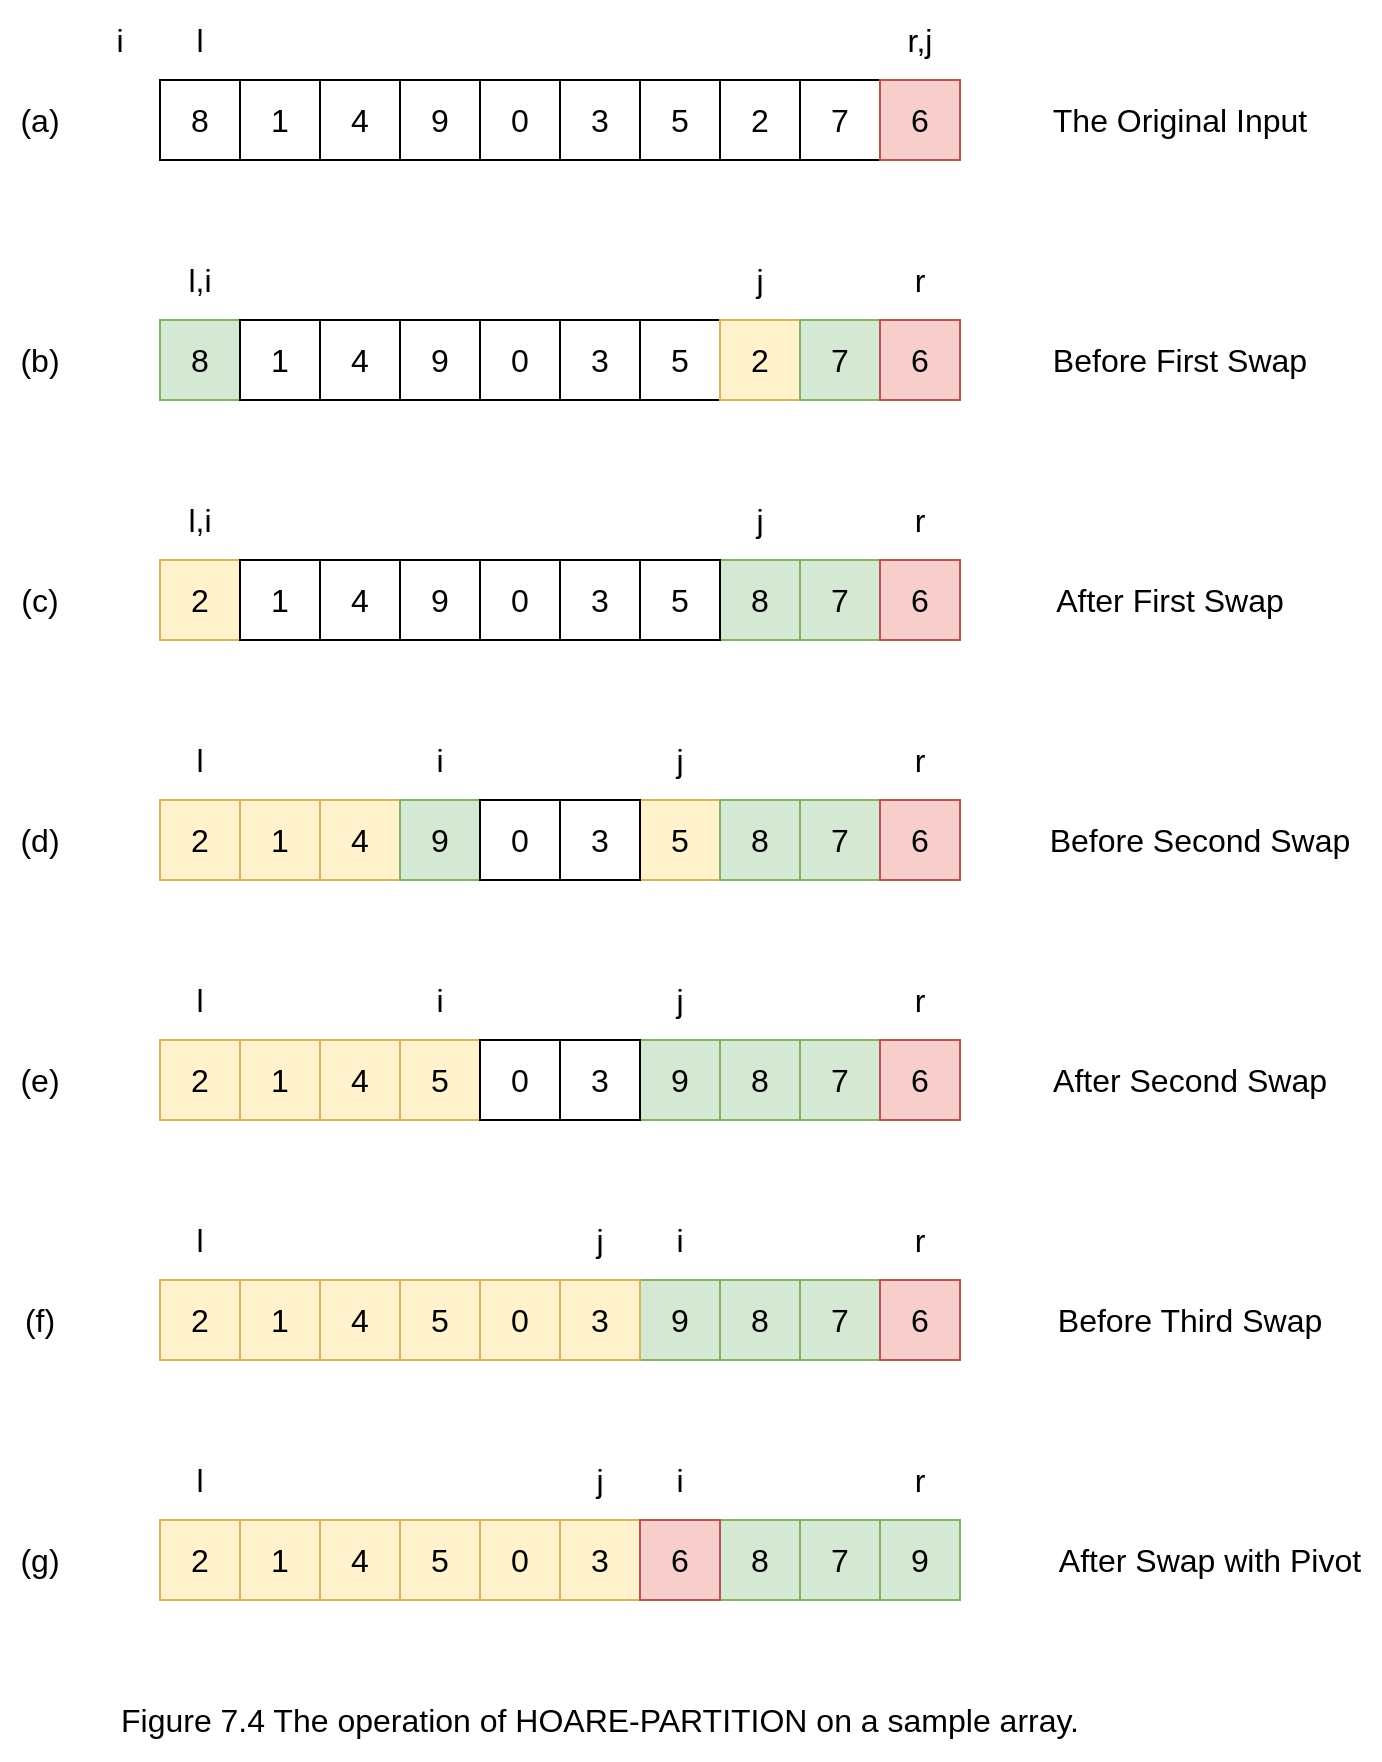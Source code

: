 <mxfile version="19.0.3" type="device"><diagram id="VGYIq6DawrxWcNHKEecd" name="第 1 页"><mxGraphModel dx="1219" dy="790" grid="1" gridSize="10" guides="1" tooltips="1" connect="0" arrows="0" fold="1" page="1" pageScale="1" pageWidth="827" pageHeight="1169" math="0" shadow="0"><root><mxCell id="0"/><mxCell id="1" parent="0"/><mxCell id="XF5tO8WvVScoSQvZkB6W-193" value="Figure 7.4 The operation of HOARE-PARTITION on a sample array." style="text;html=1;strokeColor=none;fillColor=none;align=center;verticalAlign=middle;whiteSpace=wrap;rounded=0;fontSize=16;" parent="1" vertex="1"><mxGeometry x="120" y="920" width="520" height="40" as="geometry"/></mxCell><mxCell id="UwFuKOZhKcGFftRQZ9oK-1" value="8" style="rounded=0;whiteSpace=wrap;html=1;fontSize=16;" parent="1" vertex="1"><mxGeometry x="160" y="120" width="40" height="40" as="geometry"/></mxCell><mxCell id="UwFuKOZhKcGFftRQZ9oK-2" value="4" style="rounded=0;whiteSpace=wrap;html=1;fontSize=16;" parent="1" vertex="1"><mxGeometry x="240" y="120" width="40" height="40" as="geometry"/></mxCell><mxCell id="UwFuKOZhKcGFftRQZ9oK-3" value="9" style="rounded=0;whiteSpace=wrap;html=1;fontSize=16;" parent="1" vertex="1"><mxGeometry x="280" y="120" width="40" height="40" as="geometry"/></mxCell><mxCell id="UwFuKOZhKcGFftRQZ9oK-4" value="0" style="rounded=0;whiteSpace=wrap;html=1;fontSize=16;" parent="1" vertex="1"><mxGeometry x="320" y="120" width="40" height="40" as="geometry"/></mxCell><mxCell id="UwFuKOZhKcGFftRQZ9oK-5" value="3" style="rounded=0;whiteSpace=wrap;html=1;fontSize=16;" parent="1" vertex="1"><mxGeometry x="360" y="120" width="40" height="40" as="geometry"/></mxCell><mxCell id="UwFuKOZhKcGFftRQZ9oK-6" value="5" style="rounded=0;whiteSpace=wrap;html=1;fontSize=16;" parent="1" vertex="1"><mxGeometry x="400" y="120" width="40" height="40" as="geometry"/></mxCell><mxCell id="UwFuKOZhKcGFftRQZ9oK-7" value="2" style="rounded=0;whiteSpace=wrap;html=1;fontSize=16;" parent="1" vertex="1"><mxGeometry x="440" y="120" width="40" height="40" as="geometry"/></mxCell><mxCell id="UwFuKOZhKcGFftRQZ9oK-8" value="7" style="rounded=0;whiteSpace=wrap;html=1;fontSize=16;" parent="1" vertex="1"><mxGeometry x="480" y="120" width="40" height="40" as="geometry"/></mxCell><mxCell id="UwFuKOZhKcGFftRQZ9oK-9" value="6" style="rounded=0;whiteSpace=wrap;html=1;fontSize=16;fillColor=#f8cecc;strokeColor=#b85450;" parent="1" vertex="1"><mxGeometry x="520" y="120" width="40" height="40" as="geometry"/></mxCell><mxCell id="UwFuKOZhKcGFftRQZ9oK-11" value="1" style="rounded=0;whiteSpace=wrap;html=1;fontSize=16;" parent="1" vertex="1"><mxGeometry x="200" y="120" width="40" height="40" as="geometry"/></mxCell><mxCell id="UwFuKOZhKcGFftRQZ9oK-26" value="l" style="text;html=1;strokeColor=none;fillColor=none;align=center;verticalAlign=middle;whiteSpace=wrap;rounded=0;fontSize=16;" parent="1" vertex="1"><mxGeometry x="160" y="80" width="40" height="40" as="geometry"/></mxCell><mxCell id="UwFuKOZhKcGFftRQZ9oK-27" value="i" style="text;html=1;strokeColor=none;fillColor=none;align=center;verticalAlign=middle;whiteSpace=wrap;rounded=0;fontSize=16;" parent="1" vertex="1"><mxGeometry x="120" y="80" width="40" height="40" as="geometry"/></mxCell><mxCell id="UwFuKOZhKcGFftRQZ9oK-28" value="r,j" style="text;html=1;strokeColor=none;fillColor=none;align=center;verticalAlign=middle;whiteSpace=wrap;rounded=0;fontSize=16;" parent="1" vertex="1"><mxGeometry x="520" y="80" width="40" height="40" as="geometry"/></mxCell><mxCell id="UwFuKOZhKcGFftRQZ9oK-29" value="(a)" style="text;html=1;strokeColor=none;fillColor=none;align=center;verticalAlign=middle;whiteSpace=wrap;rounded=0;fontSize=16;" parent="1" vertex="1"><mxGeometry x="80" y="120" width="40" height="40" as="geometry"/></mxCell><mxCell id="UwFuKOZhKcGFftRQZ9oK-30" value="8" style="rounded=0;whiteSpace=wrap;html=1;fontSize=16;fillColor=#d5e8d4;strokeColor=#82b366;" parent="1" vertex="1"><mxGeometry x="160" y="240" width="40" height="40" as="geometry"/></mxCell><mxCell id="UwFuKOZhKcGFftRQZ9oK-31" value="4" style="rounded=0;whiteSpace=wrap;html=1;fontSize=16;" parent="1" vertex="1"><mxGeometry x="240" y="240" width="40" height="40" as="geometry"/></mxCell><mxCell id="UwFuKOZhKcGFftRQZ9oK-32" value="9" style="rounded=0;whiteSpace=wrap;html=1;fontSize=16;" parent="1" vertex="1"><mxGeometry x="280" y="240" width="40" height="40" as="geometry"/></mxCell><mxCell id="UwFuKOZhKcGFftRQZ9oK-33" value="0" style="rounded=0;whiteSpace=wrap;html=1;fontSize=16;" parent="1" vertex="1"><mxGeometry x="320" y="240" width="40" height="40" as="geometry"/></mxCell><mxCell id="UwFuKOZhKcGFftRQZ9oK-34" value="3" style="rounded=0;whiteSpace=wrap;html=1;fontSize=16;" parent="1" vertex="1"><mxGeometry x="360" y="240" width="40" height="40" as="geometry"/></mxCell><mxCell id="UwFuKOZhKcGFftRQZ9oK-35" value="5" style="rounded=0;whiteSpace=wrap;html=1;fontSize=16;" parent="1" vertex="1"><mxGeometry x="400" y="240" width="40" height="40" as="geometry"/></mxCell><mxCell id="UwFuKOZhKcGFftRQZ9oK-36" value="2" style="rounded=0;whiteSpace=wrap;html=1;fontSize=16;fillColor=#fff2cc;strokeColor=#d6b656;" parent="1" vertex="1"><mxGeometry x="440" y="240" width="40" height="40" as="geometry"/></mxCell><mxCell id="UwFuKOZhKcGFftRQZ9oK-37" value="7" style="rounded=0;whiteSpace=wrap;html=1;fontSize=16;fillColor=#d5e8d4;strokeColor=#82b366;" parent="1" vertex="1"><mxGeometry x="480" y="240" width="40" height="40" as="geometry"/></mxCell><mxCell id="UwFuKOZhKcGFftRQZ9oK-38" value="6" style="rounded=0;whiteSpace=wrap;html=1;fontSize=16;fillColor=#f8cecc;strokeColor=#b85450;" parent="1" vertex="1"><mxGeometry x="520" y="240" width="40" height="40" as="geometry"/></mxCell><mxCell id="UwFuKOZhKcGFftRQZ9oK-39" value="1" style="rounded=0;whiteSpace=wrap;html=1;fontSize=16;" parent="1" vertex="1"><mxGeometry x="200" y="240" width="40" height="40" as="geometry"/></mxCell><mxCell id="UwFuKOZhKcGFftRQZ9oK-40" value="l,i" style="text;html=1;strokeColor=none;fillColor=none;align=center;verticalAlign=middle;whiteSpace=wrap;rounded=0;fontSize=16;" parent="1" vertex="1"><mxGeometry x="160" y="200" width="40" height="40" as="geometry"/></mxCell><mxCell id="UwFuKOZhKcGFftRQZ9oK-42" value="r" style="text;html=1;strokeColor=none;fillColor=none;align=center;verticalAlign=middle;whiteSpace=wrap;rounded=0;fontSize=16;" parent="1" vertex="1"><mxGeometry x="520" y="200" width="40" height="40" as="geometry"/></mxCell><mxCell id="UwFuKOZhKcGFftRQZ9oK-43" value="(b)" style="text;html=1;strokeColor=none;fillColor=none;align=center;verticalAlign=middle;whiteSpace=wrap;rounded=0;fontSize=16;" parent="1" vertex="1"><mxGeometry x="80" y="240" width="40" height="40" as="geometry"/></mxCell><mxCell id="UwFuKOZhKcGFftRQZ9oK-44" value="j" style="text;html=1;strokeColor=none;fillColor=none;align=center;verticalAlign=middle;whiteSpace=wrap;rounded=0;fontSize=16;" parent="1" vertex="1"><mxGeometry x="440" y="200" width="40" height="40" as="geometry"/></mxCell><mxCell id="UwFuKOZhKcGFftRQZ9oK-45" value="2" style="rounded=0;whiteSpace=wrap;html=1;fontSize=16;fillColor=#fff2cc;strokeColor=#d6b656;" parent="1" vertex="1"><mxGeometry x="160" y="360" width="40" height="40" as="geometry"/></mxCell><mxCell id="UwFuKOZhKcGFftRQZ9oK-46" value="4" style="rounded=0;whiteSpace=wrap;html=1;fontSize=16;" parent="1" vertex="1"><mxGeometry x="240" y="360" width="40" height="40" as="geometry"/></mxCell><mxCell id="UwFuKOZhKcGFftRQZ9oK-47" value="9" style="rounded=0;whiteSpace=wrap;html=1;fontSize=16;" parent="1" vertex="1"><mxGeometry x="280" y="360" width="40" height="40" as="geometry"/></mxCell><mxCell id="UwFuKOZhKcGFftRQZ9oK-48" value="0" style="rounded=0;whiteSpace=wrap;html=1;fontSize=16;" parent="1" vertex="1"><mxGeometry x="320" y="360" width="40" height="40" as="geometry"/></mxCell><mxCell id="UwFuKOZhKcGFftRQZ9oK-49" value="3" style="rounded=0;whiteSpace=wrap;html=1;fontSize=16;" parent="1" vertex="1"><mxGeometry x="360" y="360" width="40" height="40" as="geometry"/></mxCell><mxCell id="UwFuKOZhKcGFftRQZ9oK-51" value="8" style="rounded=0;whiteSpace=wrap;html=1;fontSize=16;fillColor=#d5e8d4;strokeColor=#82b366;" parent="1" vertex="1"><mxGeometry x="440" y="360" width="40" height="40" as="geometry"/></mxCell><mxCell id="UwFuKOZhKcGFftRQZ9oK-50" value="5" style="rounded=0;whiteSpace=wrap;html=1;fontSize=16;" parent="1" vertex="1"><mxGeometry x="400" y="360" width="40" height="40" as="geometry"/></mxCell><mxCell id="UwFuKOZhKcGFftRQZ9oK-52" value="7" style="rounded=0;whiteSpace=wrap;html=1;fontSize=16;fillColor=#d5e8d4;strokeColor=#82b366;" parent="1" vertex="1"><mxGeometry x="480" y="360" width="40" height="40" as="geometry"/></mxCell><mxCell id="UwFuKOZhKcGFftRQZ9oK-53" value="6" style="rounded=0;whiteSpace=wrap;html=1;fontSize=16;fillColor=#f8cecc;strokeColor=#b85450;" parent="1" vertex="1"><mxGeometry x="520" y="360" width="40" height="40" as="geometry"/></mxCell><mxCell id="UwFuKOZhKcGFftRQZ9oK-54" value="1" style="rounded=0;whiteSpace=wrap;html=1;fontSize=16;" parent="1" vertex="1"><mxGeometry x="200" y="360" width="40" height="40" as="geometry"/></mxCell><mxCell id="UwFuKOZhKcGFftRQZ9oK-55" value="l,i" style="text;html=1;strokeColor=none;fillColor=none;align=center;verticalAlign=middle;whiteSpace=wrap;rounded=0;fontSize=16;" parent="1" vertex="1"><mxGeometry x="160" y="320" width="40" height="40" as="geometry"/></mxCell><mxCell id="UwFuKOZhKcGFftRQZ9oK-56" value="r" style="text;html=1;strokeColor=none;fillColor=none;align=center;verticalAlign=middle;whiteSpace=wrap;rounded=0;fontSize=16;" parent="1" vertex="1"><mxGeometry x="520" y="320" width="40" height="40" as="geometry"/></mxCell><mxCell id="UwFuKOZhKcGFftRQZ9oK-57" value="(c)" style="text;html=1;strokeColor=none;fillColor=none;align=center;verticalAlign=middle;whiteSpace=wrap;rounded=0;fontSize=16;" parent="1" vertex="1"><mxGeometry x="80" y="360" width="40" height="40" as="geometry"/></mxCell><mxCell id="UwFuKOZhKcGFftRQZ9oK-58" value="j" style="text;html=1;strokeColor=none;fillColor=none;align=center;verticalAlign=middle;whiteSpace=wrap;rounded=0;fontSize=16;" parent="1" vertex="1"><mxGeometry x="440" y="320" width="40" height="40" as="geometry"/></mxCell><mxCell id="UwFuKOZhKcGFftRQZ9oK-59" value="2" style="rounded=0;whiteSpace=wrap;html=1;fontSize=16;fillColor=#fff2cc;strokeColor=#d6b656;" parent="1" vertex="1"><mxGeometry x="160" y="480" width="40" height="40" as="geometry"/></mxCell><mxCell id="UwFuKOZhKcGFftRQZ9oK-60" value="4" style="rounded=0;whiteSpace=wrap;html=1;fontSize=16;fillColor=#fff2cc;strokeColor=#d6b656;" parent="1" vertex="1"><mxGeometry x="240" y="480" width="40" height="40" as="geometry"/></mxCell><mxCell id="UwFuKOZhKcGFftRQZ9oK-61" value="9" style="rounded=0;whiteSpace=wrap;html=1;fontSize=16;fillColor=#d5e8d4;strokeColor=#82b366;" parent="1" vertex="1"><mxGeometry x="280" y="480" width="40" height="40" as="geometry"/></mxCell><mxCell id="UwFuKOZhKcGFftRQZ9oK-62" value="0" style="rounded=0;whiteSpace=wrap;html=1;fontSize=16;" parent="1" vertex="1"><mxGeometry x="320" y="480" width="40" height="40" as="geometry"/></mxCell><mxCell id="UwFuKOZhKcGFftRQZ9oK-64" value="5" style="rounded=0;whiteSpace=wrap;html=1;fontSize=16;fillColor=#fff2cc;strokeColor=#d6b656;" parent="1" vertex="1"><mxGeometry x="400" y="480" width="40" height="40" as="geometry"/></mxCell><mxCell id="UwFuKOZhKcGFftRQZ9oK-63" value="3" style="rounded=0;whiteSpace=wrap;html=1;fontSize=16;" parent="1" vertex="1"><mxGeometry x="360" y="480" width="40" height="40" as="geometry"/></mxCell><mxCell id="UwFuKOZhKcGFftRQZ9oK-65" value="8" style="rounded=0;whiteSpace=wrap;html=1;fontSize=16;fillColor=#d5e8d4;strokeColor=#82b366;" parent="1" vertex="1"><mxGeometry x="440" y="480" width="40" height="40" as="geometry"/></mxCell><mxCell id="UwFuKOZhKcGFftRQZ9oK-66" value="7" style="rounded=0;whiteSpace=wrap;html=1;fontSize=16;fillColor=#d5e8d4;strokeColor=#82b366;" parent="1" vertex="1"><mxGeometry x="480" y="480" width="40" height="40" as="geometry"/></mxCell><mxCell id="UwFuKOZhKcGFftRQZ9oK-67" value="6" style="rounded=0;whiteSpace=wrap;html=1;fontSize=16;fillColor=#f8cecc;strokeColor=#b85450;" parent="1" vertex="1"><mxGeometry x="520" y="480" width="40" height="40" as="geometry"/></mxCell><mxCell id="UwFuKOZhKcGFftRQZ9oK-68" value="1" style="rounded=0;whiteSpace=wrap;html=1;fontSize=16;fillColor=#fff2cc;strokeColor=#d6b656;" parent="1" vertex="1"><mxGeometry x="200" y="480" width="40" height="40" as="geometry"/></mxCell><mxCell id="UwFuKOZhKcGFftRQZ9oK-69" value="l" style="text;html=1;strokeColor=none;fillColor=none;align=center;verticalAlign=middle;whiteSpace=wrap;rounded=0;fontSize=16;" parent="1" vertex="1"><mxGeometry x="160" y="440" width="40" height="40" as="geometry"/></mxCell><mxCell id="UwFuKOZhKcGFftRQZ9oK-70" value="r" style="text;html=1;strokeColor=none;fillColor=none;align=center;verticalAlign=middle;whiteSpace=wrap;rounded=0;fontSize=16;" parent="1" vertex="1"><mxGeometry x="520" y="440" width="40" height="40" as="geometry"/></mxCell><mxCell id="UwFuKOZhKcGFftRQZ9oK-71" value="(d)" style="text;html=1;strokeColor=none;fillColor=none;align=center;verticalAlign=middle;whiteSpace=wrap;rounded=0;fontSize=16;" parent="1" vertex="1"><mxGeometry x="80" y="480" width="40" height="40" as="geometry"/></mxCell><mxCell id="UwFuKOZhKcGFftRQZ9oK-72" value="j" style="text;html=1;strokeColor=none;fillColor=none;align=center;verticalAlign=middle;whiteSpace=wrap;rounded=0;fontSize=16;" parent="1" vertex="1"><mxGeometry x="400" y="440" width="40" height="40" as="geometry"/></mxCell><mxCell id="UwFuKOZhKcGFftRQZ9oK-73" value="&lt;font style=&quot;font-size: 16px;&quot;&gt;The Original Input&lt;/font&gt;" style="text;html=1;strokeColor=none;fillColor=none;align=center;verticalAlign=middle;whiteSpace=wrap;rounded=0;" parent="1" vertex="1"><mxGeometry x="600" y="120" width="140" height="40" as="geometry"/></mxCell><mxCell id="UwFuKOZhKcGFftRQZ9oK-74" value="&lt;font style=&quot;font-size: 16px;&quot;&gt;Before First Swap&lt;/font&gt;" style="text;html=1;strokeColor=none;fillColor=none;align=center;verticalAlign=middle;whiteSpace=wrap;rounded=0;" parent="1" vertex="1"><mxGeometry x="600" y="240" width="140" height="40" as="geometry"/></mxCell><mxCell id="UwFuKOZhKcGFftRQZ9oK-75" value="&lt;font style=&quot;font-size: 16px;&quot;&gt;After First Swap&lt;/font&gt;" style="text;html=1;strokeColor=none;fillColor=none;align=center;verticalAlign=middle;whiteSpace=wrap;rounded=0;" parent="1" vertex="1"><mxGeometry x="600" y="360" width="130" height="40" as="geometry"/></mxCell><mxCell id="UwFuKOZhKcGFftRQZ9oK-77" value="&lt;font style=&quot;font-size: 16px;&quot;&gt;Before Second Swap&lt;/font&gt;" style="text;html=1;strokeColor=none;fillColor=none;align=center;verticalAlign=middle;whiteSpace=wrap;rounded=0;" parent="1" vertex="1"><mxGeometry x="600" y="480" width="160" height="40" as="geometry"/></mxCell><mxCell id="UwFuKOZhKcGFftRQZ9oK-78" value="i" style="text;html=1;strokeColor=none;fillColor=none;align=center;verticalAlign=middle;whiteSpace=wrap;rounded=0;fontSize=16;" parent="1" vertex="1"><mxGeometry x="280" y="440" width="40" height="40" as="geometry"/></mxCell><mxCell id="UwFuKOZhKcGFftRQZ9oK-79" value="2" style="rounded=0;whiteSpace=wrap;html=1;fontSize=16;fillColor=#fff2cc;strokeColor=#d6b656;" parent="1" vertex="1"><mxGeometry x="160" y="600" width="40" height="40" as="geometry"/></mxCell><mxCell id="UwFuKOZhKcGFftRQZ9oK-80" value="4" style="rounded=0;whiteSpace=wrap;html=1;fontSize=16;fillColor=#fff2cc;strokeColor=#d6b656;" parent="1" vertex="1"><mxGeometry x="240" y="600" width="40" height="40" as="geometry"/></mxCell><mxCell id="UwFuKOZhKcGFftRQZ9oK-81" value="9" style="rounded=0;whiteSpace=wrap;html=1;fontSize=16;fillColor=#d5e8d4;strokeColor=#82b366;" parent="1" vertex="1"><mxGeometry x="400" y="600" width="40" height="40" as="geometry"/></mxCell><mxCell id="UwFuKOZhKcGFftRQZ9oK-84" value="5" style="rounded=0;whiteSpace=wrap;html=1;fontSize=16;fillColor=#fff2cc;strokeColor=#d6b656;" parent="1" vertex="1"><mxGeometry x="280" y="600" width="40" height="40" as="geometry"/></mxCell><mxCell id="UwFuKOZhKcGFftRQZ9oK-82" value="0" style="rounded=0;whiteSpace=wrap;html=1;fontSize=16;" parent="1" vertex="1"><mxGeometry x="320" y="600" width="40" height="40" as="geometry"/></mxCell><mxCell id="UwFuKOZhKcGFftRQZ9oK-83" value="3" style="rounded=0;whiteSpace=wrap;html=1;fontSize=16;" parent="1" vertex="1"><mxGeometry x="360" y="600" width="40" height="40" as="geometry"/></mxCell><mxCell id="UwFuKOZhKcGFftRQZ9oK-85" value="8" style="rounded=0;whiteSpace=wrap;html=1;fontSize=16;fillColor=#d5e8d4;strokeColor=#82b366;" parent="1" vertex="1"><mxGeometry x="440" y="600" width="40" height="40" as="geometry"/></mxCell><mxCell id="UwFuKOZhKcGFftRQZ9oK-86" value="7" style="rounded=0;whiteSpace=wrap;html=1;fontSize=16;fillColor=#d5e8d4;strokeColor=#82b366;" parent="1" vertex="1"><mxGeometry x="480" y="600" width="40" height="40" as="geometry"/></mxCell><mxCell id="UwFuKOZhKcGFftRQZ9oK-87" value="6" style="rounded=0;whiteSpace=wrap;html=1;fontSize=16;fillColor=#f8cecc;strokeColor=#b85450;" parent="1" vertex="1"><mxGeometry x="520" y="600" width="40" height="40" as="geometry"/></mxCell><mxCell id="UwFuKOZhKcGFftRQZ9oK-88" value="1" style="rounded=0;whiteSpace=wrap;html=1;fontSize=16;fillColor=#fff2cc;strokeColor=#d6b656;" parent="1" vertex="1"><mxGeometry x="200" y="600" width="40" height="40" as="geometry"/></mxCell><mxCell id="UwFuKOZhKcGFftRQZ9oK-89" value="l" style="text;html=1;strokeColor=none;fillColor=none;align=center;verticalAlign=middle;whiteSpace=wrap;rounded=0;fontSize=16;" parent="1" vertex="1"><mxGeometry x="160" y="560" width="40" height="40" as="geometry"/></mxCell><mxCell id="UwFuKOZhKcGFftRQZ9oK-90" value="r" style="text;html=1;strokeColor=none;fillColor=none;align=center;verticalAlign=middle;whiteSpace=wrap;rounded=0;fontSize=16;" parent="1" vertex="1"><mxGeometry x="520" y="560" width="40" height="40" as="geometry"/></mxCell><mxCell id="UwFuKOZhKcGFftRQZ9oK-91" value="(e)" style="text;html=1;strokeColor=none;fillColor=none;align=center;verticalAlign=middle;whiteSpace=wrap;rounded=0;fontSize=16;" parent="1" vertex="1"><mxGeometry x="80" y="600" width="40" height="40" as="geometry"/></mxCell><mxCell id="UwFuKOZhKcGFftRQZ9oK-92" value="j" style="text;html=1;strokeColor=none;fillColor=none;align=center;verticalAlign=middle;whiteSpace=wrap;rounded=0;fontSize=16;" parent="1" vertex="1"><mxGeometry x="400" y="560" width="40" height="40" as="geometry"/></mxCell><mxCell id="UwFuKOZhKcGFftRQZ9oK-93" value="&lt;font style=&quot;font-size: 16px;&quot;&gt;After Second Swap&lt;/font&gt;" style="text;html=1;strokeColor=none;fillColor=none;align=center;verticalAlign=middle;whiteSpace=wrap;rounded=0;" parent="1" vertex="1"><mxGeometry x="600" y="600" width="150" height="40" as="geometry"/></mxCell><mxCell id="UwFuKOZhKcGFftRQZ9oK-94" value="i" style="text;html=1;strokeColor=none;fillColor=none;align=center;verticalAlign=middle;whiteSpace=wrap;rounded=0;fontSize=16;" parent="1" vertex="1"><mxGeometry x="280" y="560" width="40" height="40" as="geometry"/></mxCell><mxCell id="UwFuKOZhKcGFftRQZ9oK-95" value="2" style="rounded=0;whiteSpace=wrap;html=1;fontSize=16;fillColor=#fff2cc;strokeColor=#d6b656;" parent="1" vertex="1"><mxGeometry x="160" y="720" width="40" height="40" as="geometry"/></mxCell><mxCell id="UwFuKOZhKcGFftRQZ9oK-96" value="4" style="rounded=0;whiteSpace=wrap;html=1;fontSize=16;fillColor=#fff2cc;strokeColor=#d6b656;" parent="1" vertex="1"><mxGeometry x="240" y="720" width="40" height="40" as="geometry"/></mxCell><mxCell id="UwFuKOZhKcGFftRQZ9oK-97" value="9" style="rounded=0;whiteSpace=wrap;html=1;fontSize=16;fillColor=#d5e8d4;strokeColor=#82b366;" parent="1" vertex="1"><mxGeometry x="400" y="720" width="40" height="40" as="geometry"/></mxCell><mxCell id="UwFuKOZhKcGFftRQZ9oK-98" value="5" style="rounded=0;whiteSpace=wrap;html=1;fontSize=16;fillColor=#fff2cc;strokeColor=#d6b656;" parent="1" vertex="1"><mxGeometry x="280" y="720" width="40" height="40" as="geometry"/></mxCell><mxCell id="UwFuKOZhKcGFftRQZ9oK-99" value="0" style="rounded=0;whiteSpace=wrap;html=1;fontSize=16;fillColor=#fff2cc;strokeColor=#d6b656;" parent="1" vertex="1"><mxGeometry x="320" y="720" width="40" height="40" as="geometry"/></mxCell><mxCell id="UwFuKOZhKcGFftRQZ9oK-100" value="3" style="rounded=0;whiteSpace=wrap;html=1;fontSize=16;fillColor=#fff2cc;strokeColor=#d6b656;" parent="1" vertex="1"><mxGeometry x="360" y="720" width="40" height="40" as="geometry"/></mxCell><mxCell id="UwFuKOZhKcGFftRQZ9oK-101" value="8" style="rounded=0;whiteSpace=wrap;html=1;fontSize=16;fillColor=#d5e8d4;strokeColor=#82b366;" parent="1" vertex="1"><mxGeometry x="440" y="720" width="40" height="40" as="geometry"/></mxCell><mxCell id="UwFuKOZhKcGFftRQZ9oK-102" value="7" style="rounded=0;whiteSpace=wrap;html=1;fontSize=16;fillColor=#d5e8d4;strokeColor=#82b366;" parent="1" vertex="1"><mxGeometry x="480" y="720" width="40" height="40" as="geometry"/></mxCell><mxCell id="UwFuKOZhKcGFftRQZ9oK-103" value="6" style="rounded=0;whiteSpace=wrap;html=1;fontSize=16;fillColor=#f8cecc;strokeColor=#b85450;" parent="1" vertex="1"><mxGeometry x="520" y="720" width="40" height="40" as="geometry"/></mxCell><mxCell id="UwFuKOZhKcGFftRQZ9oK-104" value="1" style="rounded=0;whiteSpace=wrap;html=1;fontSize=16;fillColor=#fff2cc;strokeColor=#d6b656;" parent="1" vertex="1"><mxGeometry x="200" y="720" width="40" height="40" as="geometry"/></mxCell><mxCell id="UwFuKOZhKcGFftRQZ9oK-105" value="l" style="text;html=1;strokeColor=none;fillColor=none;align=center;verticalAlign=middle;whiteSpace=wrap;rounded=0;fontSize=16;" parent="1" vertex="1"><mxGeometry x="160" y="680" width="40" height="40" as="geometry"/></mxCell><mxCell id="UwFuKOZhKcGFftRQZ9oK-106" value="r" style="text;html=1;strokeColor=none;fillColor=none;align=center;verticalAlign=middle;whiteSpace=wrap;rounded=0;fontSize=16;" parent="1" vertex="1"><mxGeometry x="520" y="680" width="40" height="40" as="geometry"/></mxCell><mxCell id="UwFuKOZhKcGFftRQZ9oK-107" value="(f)" style="text;html=1;strokeColor=none;fillColor=none;align=center;verticalAlign=middle;whiteSpace=wrap;rounded=0;fontSize=16;" parent="1" vertex="1"><mxGeometry x="80" y="720" width="40" height="40" as="geometry"/></mxCell><mxCell id="UwFuKOZhKcGFftRQZ9oK-108" value="j" style="text;html=1;strokeColor=none;fillColor=none;align=center;verticalAlign=middle;whiteSpace=wrap;rounded=0;fontSize=16;" parent="1" vertex="1"><mxGeometry x="360" y="680" width="40" height="40" as="geometry"/></mxCell><mxCell id="UwFuKOZhKcGFftRQZ9oK-109" value="&lt;font style=&quot;font-size: 16px;&quot;&gt;Before Third Swap&lt;/font&gt;" style="text;html=1;strokeColor=none;fillColor=none;align=center;verticalAlign=middle;whiteSpace=wrap;rounded=0;" parent="1" vertex="1"><mxGeometry x="600" y="720" width="150" height="40" as="geometry"/></mxCell><mxCell id="UwFuKOZhKcGFftRQZ9oK-110" value="i" style="text;html=1;strokeColor=none;fillColor=none;align=center;verticalAlign=middle;whiteSpace=wrap;rounded=0;fontSize=16;" parent="1" vertex="1"><mxGeometry x="400" y="680" width="40" height="40" as="geometry"/></mxCell><mxCell id="UwFuKOZhKcGFftRQZ9oK-111" value="2" style="rounded=0;whiteSpace=wrap;html=1;fontSize=16;fillColor=#fff2cc;strokeColor=#d6b656;" parent="1" vertex="1"><mxGeometry x="160" y="840" width="40" height="40" as="geometry"/></mxCell><mxCell id="UwFuKOZhKcGFftRQZ9oK-112" value="4" style="rounded=0;whiteSpace=wrap;html=1;fontSize=16;fillColor=#fff2cc;strokeColor=#d6b656;" parent="1" vertex="1"><mxGeometry x="240" y="840" width="40" height="40" as="geometry"/></mxCell><mxCell id="UwFuKOZhKcGFftRQZ9oK-113" value="9" style="rounded=0;whiteSpace=wrap;html=1;fontSize=16;fillColor=#d5e8d4;strokeColor=#82b366;" parent="1" vertex="1"><mxGeometry x="520" y="840" width="40" height="40" as="geometry"/></mxCell><mxCell id="UwFuKOZhKcGFftRQZ9oK-114" value="5" style="rounded=0;whiteSpace=wrap;html=1;fontSize=16;fillColor=#fff2cc;strokeColor=#d6b656;" parent="1" vertex="1"><mxGeometry x="280" y="840" width="40" height="40" as="geometry"/></mxCell><mxCell id="UwFuKOZhKcGFftRQZ9oK-115" value="0" style="rounded=0;whiteSpace=wrap;html=1;fontSize=16;fillColor=#fff2cc;strokeColor=#d6b656;" parent="1" vertex="1"><mxGeometry x="320" y="840" width="40" height="40" as="geometry"/></mxCell><mxCell id="UwFuKOZhKcGFftRQZ9oK-116" value="3" style="rounded=0;whiteSpace=wrap;html=1;fontSize=16;fillColor=#fff2cc;strokeColor=#d6b656;" parent="1" vertex="1"><mxGeometry x="360" y="840" width="40" height="40" as="geometry"/></mxCell><mxCell id="UwFuKOZhKcGFftRQZ9oK-117" value="8" style="rounded=0;whiteSpace=wrap;html=1;fontSize=16;fillColor=#d5e8d4;strokeColor=#82b366;" parent="1" vertex="1"><mxGeometry x="440" y="840" width="40" height="40" as="geometry"/></mxCell><mxCell id="UwFuKOZhKcGFftRQZ9oK-118" value="7" style="rounded=0;whiteSpace=wrap;html=1;fontSize=16;fillColor=#d5e8d4;strokeColor=#82b366;" parent="1" vertex="1"><mxGeometry x="480" y="840" width="40" height="40" as="geometry"/></mxCell><mxCell id="UwFuKOZhKcGFftRQZ9oK-119" value="6" style="rounded=0;whiteSpace=wrap;html=1;fontSize=16;fillColor=#f8cecc;strokeColor=#b85450;" parent="1" vertex="1"><mxGeometry x="400" y="840" width="40" height="40" as="geometry"/></mxCell><mxCell id="UwFuKOZhKcGFftRQZ9oK-120" value="1" style="rounded=0;whiteSpace=wrap;html=1;fontSize=16;fillColor=#fff2cc;strokeColor=#d6b656;" parent="1" vertex="1"><mxGeometry x="200" y="840" width="40" height="40" as="geometry"/></mxCell><mxCell id="UwFuKOZhKcGFftRQZ9oK-121" value="l" style="text;html=1;strokeColor=none;fillColor=none;align=center;verticalAlign=middle;whiteSpace=wrap;rounded=0;fontSize=16;" parent="1" vertex="1"><mxGeometry x="160" y="800" width="40" height="40" as="geometry"/></mxCell><mxCell id="UwFuKOZhKcGFftRQZ9oK-122" value="r" style="text;html=1;strokeColor=none;fillColor=none;align=center;verticalAlign=middle;whiteSpace=wrap;rounded=0;fontSize=16;" parent="1" vertex="1"><mxGeometry x="520" y="800" width="40" height="40" as="geometry"/></mxCell><mxCell id="UwFuKOZhKcGFftRQZ9oK-123" value="(g)" style="text;html=1;strokeColor=none;fillColor=none;align=center;verticalAlign=middle;whiteSpace=wrap;rounded=0;fontSize=16;" parent="1" vertex="1"><mxGeometry x="80" y="840" width="40" height="40" as="geometry"/></mxCell><mxCell id="UwFuKOZhKcGFftRQZ9oK-124" value="j" style="text;html=1;strokeColor=none;fillColor=none;align=center;verticalAlign=middle;whiteSpace=wrap;rounded=0;fontSize=16;" parent="1" vertex="1"><mxGeometry x="360" y="800" width="40" height="40" as="geometry"/></mxCell><mxCell id="UwFuKOZhKcGFftRQZ9oK-125" value="&lt;font style=&quot;font-size: 16px;&quot;&gt;After Swap with Pivot&lt;/font&gt;" style="text;html=1;strokeColor=none;fillColor=none;align=center;verticalAlign=middle;whiteSpace=wrap;rounded=0;" parent="1" vertex="1"><mxGeometry x="600" y="840" width="170" height="40" as="geometry"/></mxCell><mxCell id="UwFuKOZhKcGFftRQZ9oK-126" value="i" style="text;html=1;strokeColor=none;fillColor=none;align=center;verticalAlign=middle;whiteSpace=wrap;rounded=0;fontSize=16;" parent="1" vertex="1"><mxGeometry x="400" y="800" width="40" height="40" as="geometry"/></mxCell></root></mxGraphModel></diagram></mxfile>